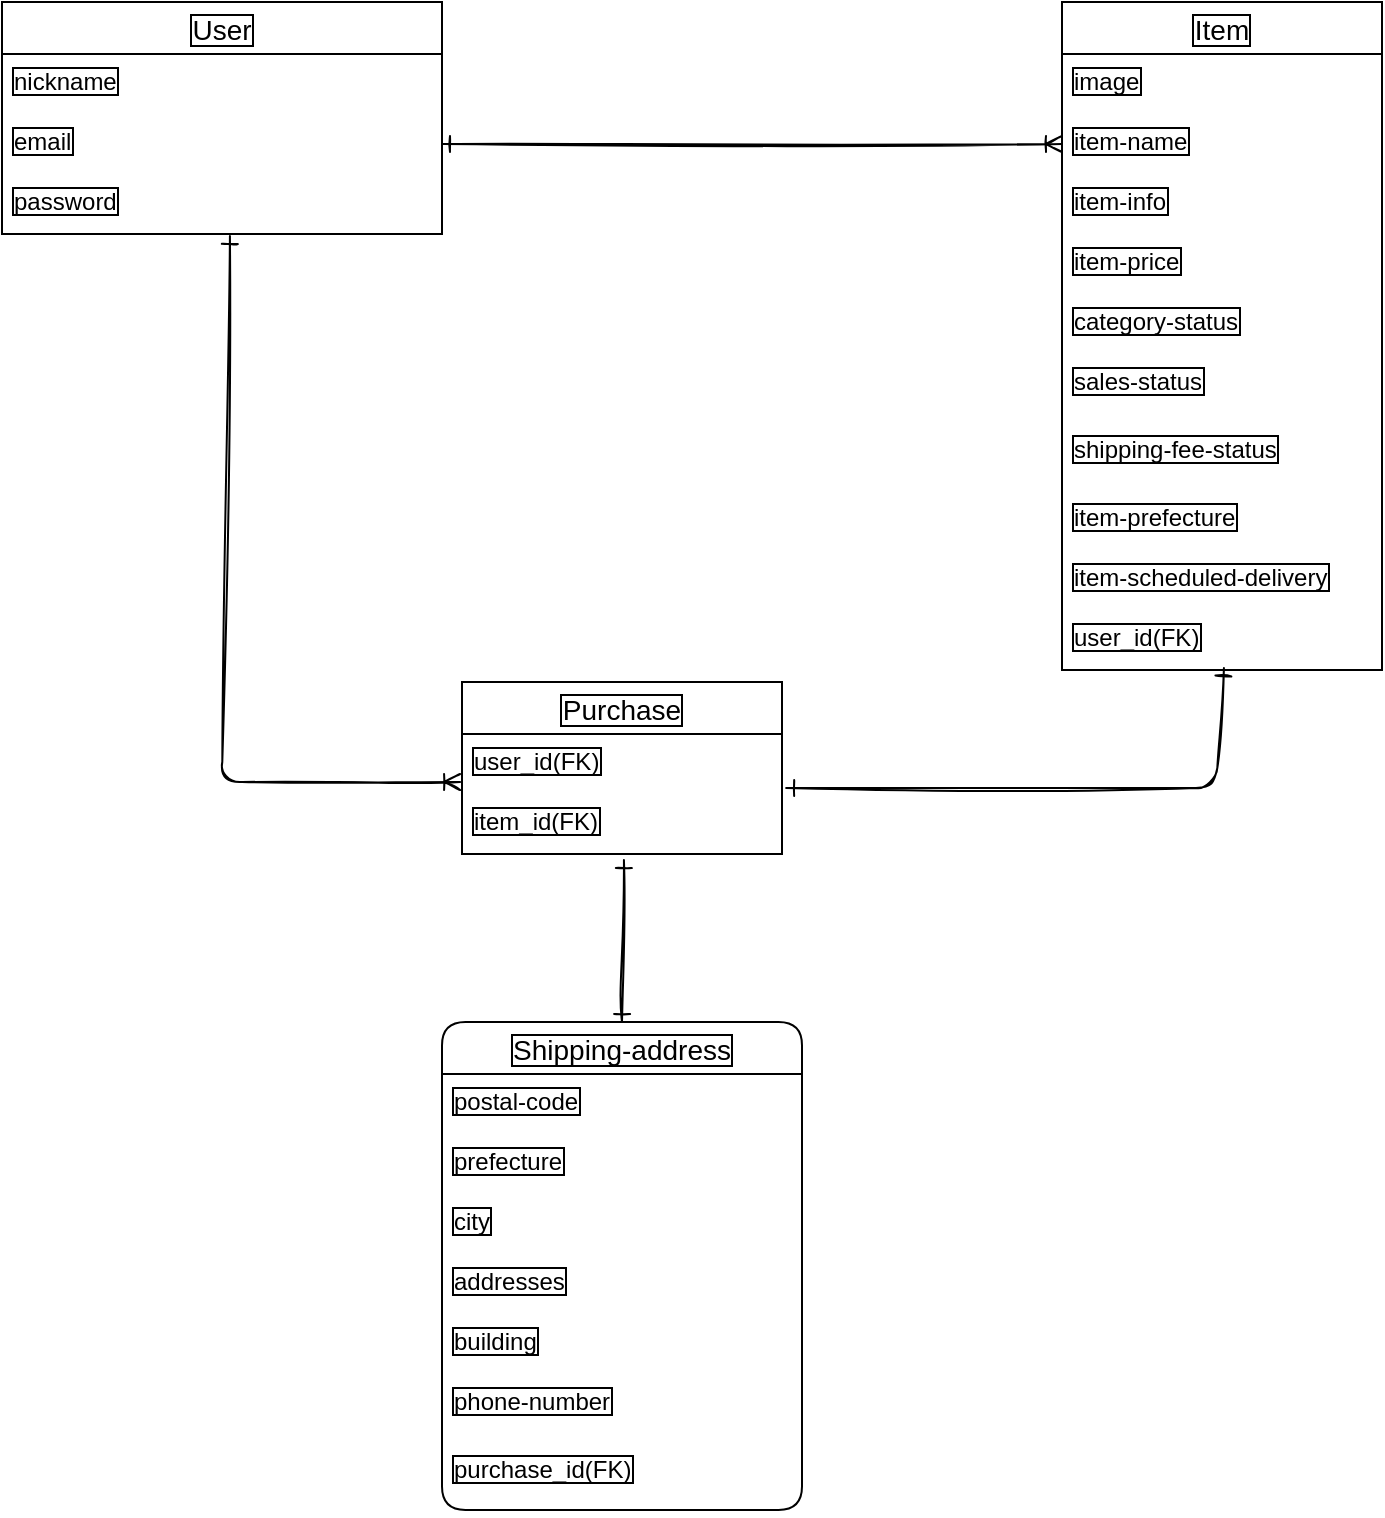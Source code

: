 <mxfile>
    <diagram id="uqmEIZq47pa5WsL95K9o" name="ページ1">
        <mxGraphModel dx="493" dy="520" grid="1" gridSize="10" guides="0" tooltips="1" connect="1" arrows="0" fold="1" page="1" pageScale="1" pageWidth="827" pageHeight="1169" math="0" shadow="0">
            <root>
                <mxCell id="0"/>
                <mxCell id="1" parent="0"/>
                <mxCell id="14" value="Item" style="swimlane;fontStyle=0;childLayout=stackLayout;horizontal=1;startSize=26;horizontalStack=0;resizeParent=1;resizeParentMax=0;resizeLast=0;collapsible=1;marginBottom=0;align=center;fontSize=14;labelBorderColor=default;" vertex="1" parent="1">
                    <mxGeometry x="580" y="70" width="160" height="334" as="geometry"/>
                </mxCell>
                <mxCell id="15" value="image" style="text;strokeColor=none;fillColor=none;spacingLeft=4;spacingRight=4;overflow=hidden;rotatable=0;points=[[0,0.5],[1,0.5]];portConstraint=eastwest;fontSize=12;labelBorderColor=default;" vertex="1" parent="14">
                    <mxGeometry y="26" width="160" height="30" as="geometry"/>
                </mxCell>
                <mxCell id="16" value="item-name" style="text;strokeColor=none;fillColor=none;spacingLeft=4;spacingRight=4;overflow=hidden;rotatable=0;points=[[0,0.5],[1,0.5]];portConstraint=eastwest;fontSize=12;labelBorderColor=default;" vertex="1" parent="14">
                    <mxGeometry y="56" width="160" height="30" as="geometry"/>
                </mxCell>
                <mxCell id="17" value="item-info" style="text;strokeColor=none;fillColor=none;spacingLeft=4;spacingRight=4;overflow=hidden;rotatable=0;points=[[0,0.5],[1,0.5]];portConstraint=eastwest;fontSize=12;labelBorderColor=default;" vertex="1" parent="14">
                    <mxGeometry y="86" width="160" height="30" as="geometry"/>
                </mxCell>
                <mxCell id="40" value="item-price" style="text;strokeColor=none;fillColor=none;spacingLeft=4;spacingRight=4;overflow=hidden;rotatable=0;points=[[0,0.5],[1,0.5]];portConstraint=eastwest;fontSize=12;labelBorderColor=default;" vertex="1" parent="14">
                    <mxGeometry y="116" width="160" height="30" as="geometry"/>
                </mxCell>
                <mxCell id="43" value="category-status" style="text;strokeColor=none;fillColor=none;spacingLeft=4;spacingRight=4;overflow=hidden;rotatable=0;points=[[0,0.5],[1,0.5]];portConstraint=eastwest;fontSize=12;labelBorderColor=default;" vertex="1" parent="14">
                    <mxGeometry y="146" width="160" height="30" as="geometry"/>
                </mxCell>
                <mxCell id="44" value="sales-status" style="text;strokeColor=none;fillColor=none;spacingLeft=4;spacingRight=4;overflow=hidden;rotatable=0;points=[[0,0.5],[1,0.5]];portConstraint=eastwest;fontSize=12;labelBorderColor=default;" vertex="1" parent="14">
                    <mxGeometry y="176" width="160" height="34" as="geometry"/>
                </mxCell>
                <mxCell id="70" value="shipping-fee-status" style="text;strokeColor=none;fillColor=none;spacingLeft=4;spacingRight=4;overflow=hidden;rotatable=0;points=[[0,0.5],[1,0.5]];portConstraint=eastwest;fontSize=12;labelBorderColor=default;" vertex="1" parent="14">
                    <mxGeometry y="210" width="160" height="34" as="geometry"/>
                </mxCell>
                <mxCell id="46" value="item-prefecture" style="text;strokeColor=none;fillColor=none;spacingLeft=4;spacingRight=4;overflow=hidden;rotatable=0;points=[[0,0.5],[1,0.5]];portConstraint=eastwest;fontSize=12;labelBorderColor=default;" vertex="1" parent="14">
                    <mxGeometry y="244" width="160" height="30" as="geometry"/>
                </mxCell>
                <mxCell id="47" value="item-scheduled-delivery" style="text;strokeColor=none;fillColor=none;spacingLeft=4;spacingRight=4;overflow=hidden;rotatable=0;points=[[0,0.5],[1,0.5]];portConstraint=eastwest;fontSize=12;labelBorderColor=default;" vertex="1" parent="14">
                    <mxGeometry y="274" width="160" height="30" as="geometry"/>
                </mxCell>
                <mxCell id="75" value="user_id(FK)" style="text;strokeColor=none;fillColor=none;spacingLeft=4;spacingRight=4;overflow=hidden;rotatable=0;points=[[0,0.5],[1,0.5]];portConstraint=eastwest;fontSize=12;labelBorderColor=default;" vertex="1" parent="14">
                    <mxGeometry y="304" width="160" height="30" as="geometry"/>
                </mxCell>
                <mxCell id="18" value="Purchase" style="swimlane;fontStyle=0;childLayout=stackLayout;horizontal=1;startSize=26;horizontalStack=0;resizeParent=1;resizeParentMax=0;resizeLast=0;collapsible=1;marginBottom=0;align=center;fontSize=14;labelBorderColor=default;" vertex="1" parent="1">
                    <mxGeometry x="280" y="410" width="160" height="86" as="geometry"/>
                </mxCell>
                <mxCell id="19" value="user_id(FK)" style="text;strokeColor=none;fillColor=none;spacingLeft=4;spacingRight=4;overflow=hidden;rotatable=0;points=[[0,0.5],[1,0.5]];portConstraint=eastwest;fontSize=12;labelBorderColor=default;" vertex="1" parent="18">
                    <mxGeometry y="26" width="160" height="30" as="geometry"/>
                </mxCell>
                <mxCell id="20" value="item_id(FK)" style="text;strokeColor=none;fillColor=none;spacingLeft=4;spacingRight=4;overflow=hidden;rotatable=0;points=[[0,0.5],[1,0.5]];portConstraint=eastwest;fontSize=12;labelBorderColor=default;" vertex="1" parent="18">
                    <mxGeometry y="56" width="160" height="30" as="geometry"/>
                </mxCell>
                <mxCell id="29" value="User" style="swimlane;fontStyle=0;childLayout=stackLayout;horizontal=1;startSize=26;horizontalStack=0;resizeParent=1;resizeParentMax=0;resizeLast=0;collapsible=1;marginBottom=0;align=center;fontSize=14;labelBorderColor=default;" vertex="1" parent="1">
                    <mxGeometry x="50" y="70" width="220" height="116" as="geometry"/>
                </mxCell>
                <mxCell id="30" value="nickname" style="text;strokeColor=none;fillColor=none;spacingLeft=4;spacingRight=4;overflow=hidden;rotatable=0;points=[[0,0.5],[1,0.5]];portConstraint=eastwest;fontSize=12;labelBorderColor=default;" vertex="1" parent="29">
                    <mxGeometry y="26" width="220" height="30" as="geometry"/>
                </mxCell>
                <mxCell id="31" value="email" style="text;strokeColor=none;fillColor=none;spacingLeft=4;spacingRight=4;overflow=hidden;rotatable=0;points=[[0,0.5],[1,0.5]];portConstraint=eastwest;fontSize=12;labelBorderColor=default;" vertex="1" parent="29">
                    <mxGeometry y="56" width="220" height="30" as="geometry"/>
                </mxCell>
                <mxCell id="32" value="password" style="text;strokeColor=none;fillColor=none;spacingLeft=4;spacingRight=4;overflow=hidden;rotatable=0;points=[[0,0.5],[1,0.5]];portConstraint=eastwest;fontSize=12;labelBorderColor=default;" vertex="1" parent="29">
                    <mxGeometry y="86" width="220" height="30" as="geometry"/>
                </mxCell>
                <mxCell id="72" style="edgeStyle=none;sketch=1;html=1;exitX=0.5;exitY=0;exitDx=0;exitDy=0;entryX=0.506;entryY=1.1;entryDx=0;entryDy=0;entryPerimeter=0;startArrow=ERone;startFill=0;endArrow=ERone;endFill=0;" edge="1" parent="1" source="52" target="20">
                    <mxGeometry relative="1" as="geometry"/>
                </mxCell>
                <mxCell id="52" value="Shipping-address" style="swimlane;fontStyle=0;childLayout=stackLayout;horizontal=1;startSize=26;horizontalStack=0;resizeParent=1;resizeParentMax=0;resizeLast=0;collapsible=1;marginBottom=0;align=center;fontSize=14;labelBorderColor=default;rounded=1;" vertex="1" parent="1">
                    <mxGeometry x="270" y="580" width="180" height="244" as="geometry"/>
                </mxCell>
                <mxCell id="53" value="postal-code" style="text;strokeColor=none;fillColor=none;spacingLeft=4;spacingRight=4;overflow=hidden;rotatable=0;points=[[0,0.5],[1,0.5]];portConstraint=eastwest;fontSize=12;labelBorderColor=default;" vertex="1" parent="52">
                    <mxGeometry y="26" width="180" height="30" as="geometry"/>
                </mxCell>
                <mxCell id="54" value="prefecture" style="text;strokeColor=none;fillColor=none;spacingLeft=4;spacingRight=4;overflow=hidden;rotatable=0;points=[[0,0.5],[1,0.5]];portConstraint=eastwest;fontSize=12;labelBorderColor=default;" vertex="1" parent="52">
                    <mxGeometry y="56" width="180" height="30" as="geometry"/>
                </mxCell>
                <mxCell id="56" value="city" style="text;strokeColor=none;fillColor=none;spacingLeft=4;spacingRight=4;overflow=hidden;rotatable=0;points=[[0,0.5],[1,0.5]];portConstraint=eastwest;fontSize=12;labelBorderColor=default;rounded=1;sketch=1;" vertex="1" parent="52">
                    <mxGeometry y="86" width="180" height="30" as="geometry"/>
                </mxCell>
                <mxCell id="57" value="addresses" style="text;strokeColor=none;fillColor=none;spacingLeft=4;spacingRight=4;overflow=hidden;rotatable=0;points=[[0,0.5],[1,0.5]];portConstraint=eastwest;fontSize=12;labelBorderColor=default;" vertex="1" parent="52">
                    <mxGeometry y="116" width="180" height="30" as="geometry"/>
                </mxCell>
                <mxCell id="58" value="building" style="text;strokeColor=none;fillColor=none;spacingLeft=4;spacingRight=4;overflow=hidden;rotatable=0;points=[[0,0.5],[1,0.5]];portConstraint=eastwest;fontSize=12;labelBorderColor=default;shadow=1;" vertex="1" parent="52">
                    <mxGeometry y="146" width="180" height="30" as="geometry"/>
                </mxCell>
                <mxCell id="55" value="phone-number" style="text;strokeColor=none;fillColor=none;spacingLeft=4;spacingRight=4;overflow=hidden;rotatable=0;points=[[0,0.5],[1,0.5]];portConstraint=eastwest;fontSize=12;labelBorderColor=default;" vertex="1" parent="52">
                    <mxGeometry y="176" width="180" height="34" as="geometry"/>
                </mxCell>
                <mxCell id="88" value="purchase_id(FK)" style="text;strokeColor=none;fillColor=none;spacingLeft=4;spacingRight=4;overflow=hidden;rotatable=0;points=[[0,0.5],[1,0.5]];portConstraint=eastwest;fontSize=12;labelBorderColor=default;" vertex="1" parent="52">
                    <mxGeometry y="210" width="180" height="34" as="geometry"/>
                </mxCell>
                <mxCell id="60" style="edgeStyle=none;html=1;exitX=1;exitY=0.5;exitDx=0;exitDy=0;entryX=0;entryY=0.5;entryDx=0;entryDy=0;sketch=1;startArrow=ERone;startFill=0;endArrow=ERoneToMany;endFill=0;" edge="1" parent="1" source="31" target="16">
                    <mxGeometry relative="1" as="geometry"/>
                </mxCell>
                <mxCell id="63" style="edgeStyle=none;sketch=1;html=1;exitX=1.013;exitY=-0.1;exitDx=0;exitDy=0;startArrow=ERone;startFill=0;endArrow=ERone;endFill=0;exitPerimeter=0;entryX=0.506;entryY=0.967;entryDx=0;entryDy=0;entryPerimeter=0;" edge="1" parent="1" source="20" target="75">
                    <mxGeometry relative="1" as="geometry">
                        <mxPoint x="657" y="410" as="targetPoint"/>
                        <Array as="points">
                            <mxPoint x="657" y="463"/>
                        </Array>
                    </mxGeometry>
                </mxCell>
                <mxCell id="74" style="edgeStyle=none;sketch=1;html=1;exitX=-0.006;exitY=0.8;exitDx=0;exitDy=0;startArrow=ERoneToMany;startFill=0;endArrow=ERone;endFill=0;exitPerimeter=0;entryX=0.518;entryY=1.033;entryDx=0;entryDy=0;entryPerimeter=0;" edge="1" parent="1" source="19" target="32">
                    <mxGeometry relative="1" as="geometry">
                        <mxPoint x="40" y="90" as="targetPoint"/>
                        <Array as="points">
                            <mxPoint x="160" y="460"/>
                        </Array>
                    </mxGeometry>
                </mxCell>
            </root>
        </mxGraphModel>
    </diagram>
</mxfile>